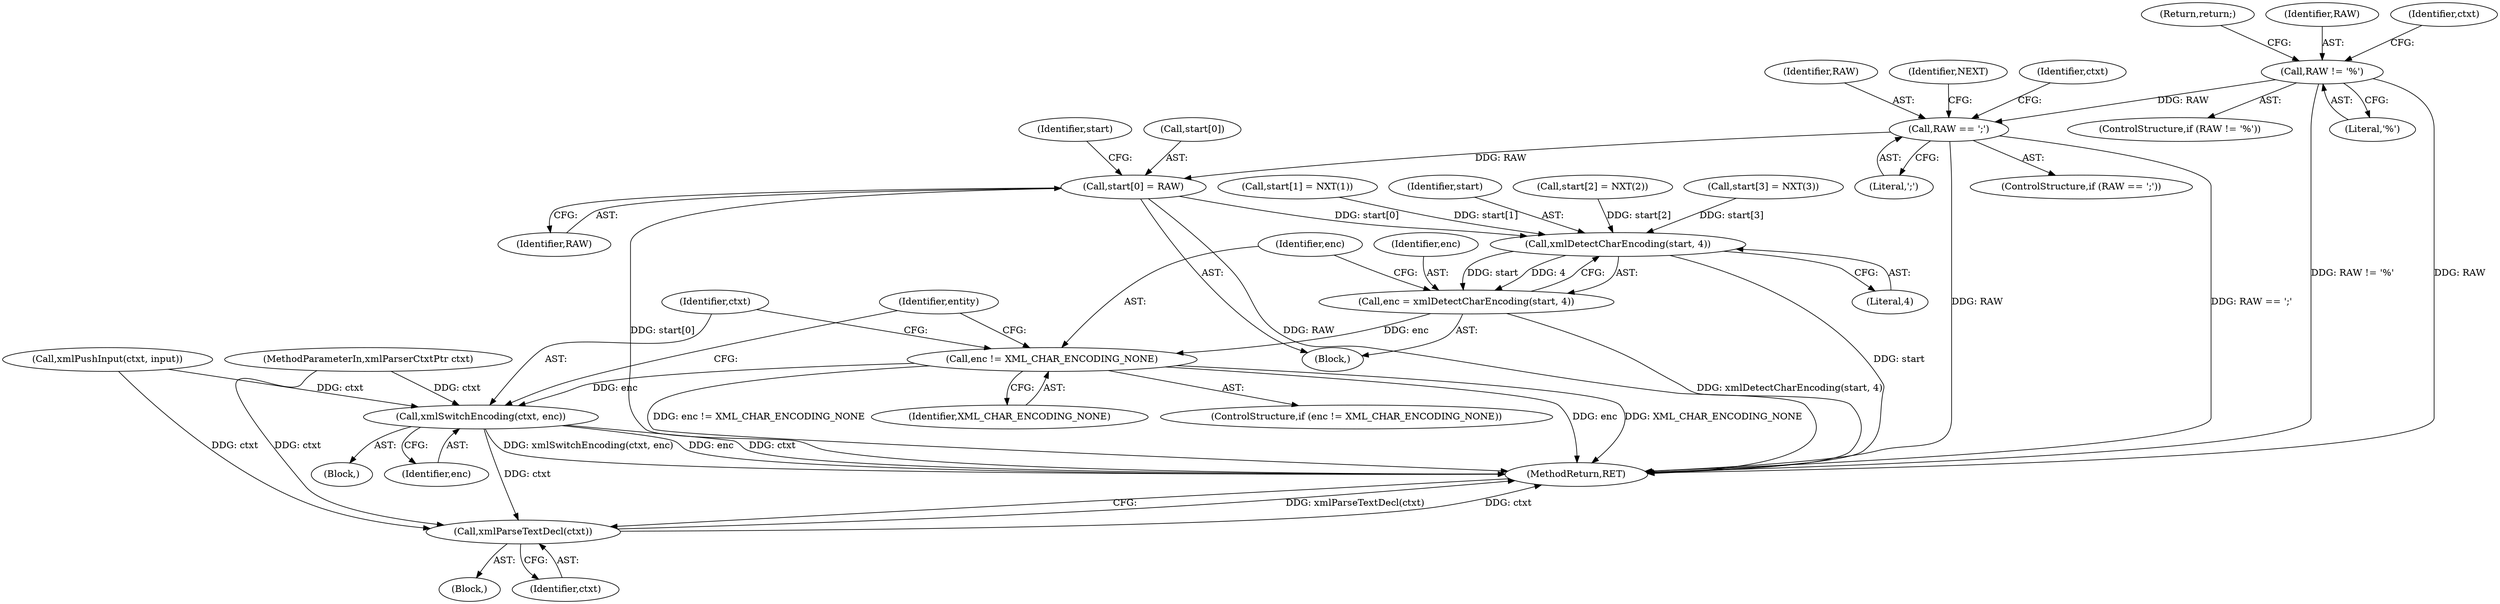 digraph "0_Chrome_d0947db40187f4708c58e64cbd6013faf9eddeed_38@array" {
"1000381" [label="(Call,start[0] = RAW)"];
"1000213" [label="(Call,RAW == ';')"];
"1000117" [label="(Call,RAW != '%')"];
"1000406" [label="(Call,xmlDetectCharEncoding(start, 4))"];
"1000404" [label="(Call,enc = xmlDetectCharEncoding(start, 4))"];
"1000410" [label="(Call,enc != XML_CHAR_ENCODING_NONE)"];
"1000414" [label="(Call,xmlSwitchEncoding(ctxt, enc))"];
"1000436" [label="(Call,xmlParseTextDecl(ctxt))"];
"1000436" [label="(Call,xmlParseTextDecl(ctxt))"];
"1000388" [label="(Identifier,start)"];
"1000385" [label="(Identifier,RAW)"];
"1000382" [label="(Call,start[0])"];
"1000413" [label="(Block,)"];
"1000435" [label="(Block,)"];
"1000437" [label="(Identifier,ctxt)"];
"1000411" [label="(Identifier,enc)"];
"1000212" [label="(ControlStructure,if (RAW == ';'))"];
"1000398" [label="(Call,start[3] = NXT(3))"];
"1000386" [label="(Call,start[1] = NXT(1))"];
"1000215" [label="(Literal,';')"];
"1000448" [label="(Identifier,ctxt)"];
"1000381" [label="(Call,start[0] = RAW)"];
"1000416" [label="(Identifier,enc)"];
"1000380" [label="(Block,)"];
"1000117" [label="(Call,RAW != '%')"];
"1000213" [label="(Call,RAW == ';')"];
"1000414" [label="(Call,xmlSwitchEncoding(ctxt, enc))"];
"1000120" [label="(Return,return;)"];
"1000406" [label="(Call,xmlDetectCharEncoding(start, 4))"];
"1000119" [label="(Literal,'%')"];
"1000118" [label="(Identifier,RAW)"];
"1000214" [label="(Identifier,RAW)"];
"1000108" [label="(MethodParameterIn,xmlParserCtxtPtr ctxt)"];
"1000354" [label="(Call,xmlPushInput(ctxt, input))"];
"1000404" [label="(Call,enc = xmlDetectCharEncoding(start, 4))"];
"1000409" [label="(ControlStructure,if (enc != XML_CHAR_ENCODING_NONE))"];
"1000217" [label="(Identifier,NEXT)"];
"1000410" [label="(Call,enc != XML_CHAR_ENCODING_NONE)"];
"1000421" [label="(Identifier,entity)"];
"1000451" [label="(MethodReturn,RET)"];
"1000407" [label="(Identifier,start)"];
"1000116" [label="(ControlStructure,if (RAW != '%'))"];
"1000408" [label="(Literal,4)"];
"1000412" [label="(Identifier,XML_CHAR_ENCODING_NONE)"];
"1000415" [label="(Identifier,ctxt)"];
"1000405" [label="(Identifier,enc)"];
"1000123" [label="(Identifier,ctxt)"];
"1000392" [label="(Call,start[2] = NXT(2))"];
"1000381" -> "1000380"  [label="AST: "];
"1000381" -> "1000385"  [label="CFG: "];
"1000382" -> "1000381"  [label="AST: "];
"1000385" -> "1000381"  [label="AST: "];
"1000388" -> "1000381"  [label="CFG: "];
"1000381" -> "1000451"  [label="DDG: start[0]"];
"1000381" -> "1000451"  [label="DDG: RAW"];
"1000213" -> "1000381"  [label="DDG: RAW"];
"1000381" -> "1000406"  [label="DDG: start[0]"];
"1000213" -> "1000212"  [label="AST: "];
"1000213" -> "1000215"  [label="CFG: "];
"1000214" -> "1000213"  [label="AST: "];
"1000215" -> "1000213"  [label="AST: "];
"1000217" -> "1000213"  [label="CFG: "];
"1000448" -> "1000213"  [label="CFG: "];
"1000213" -> "1000451"  [label="DDG: RAW"];
"1000213" -> "1000451"  [label="DDG: RAW == ';'"];
"1000117" -> "1000213"  [label="DDG: RAW"];
"1000117" -> "1000116"  [label="AST: "];
"1000117" -> "1000119"  [label="CFG: "];
"1000118" -> "1000117"  [label="AST: "];
"1000119" -> "1000117"  [label="AST: "];
"1000120" -> "1000117"  [label="CFG: "];
"1000123" -> "1000117"  [label="CFG: "];
"1000117" -> "1000451"  [label="DDG: RAW != '%'"];
"1000117" -> "1000451"  [label="DDG: RAW"];
"1000406" -> "1000404"  [label="AST: "];
"1000406" -> "1000408"  [label="CFG: "];
"1000407" -> "1000406"  [label="AST: "];
"1000408" -> "1000406"  [label="AST: "];
"1000404" -> "1000406"  [label="CFG: "];
"1000406" -> "1000451"  [label="DDG: start"];
"1000406" -> "1000404"  [label="DDG: start"];
"1000406" -> "1000404"  [label="DDG: 4"];
"1000392" -> "1000406"  [label="DDG: start[2]"];
"1000386" -> "1000406"  [label="DDG: start[1]"];
"1000398" -> "1000406"  [label="DDG: start[3]"];
"1000404" -> "1000380"  [label="AST: "];
"1000405" -> "1000404"  [label="AST: "];
"1000411" -> "1000404"  [label="CFG: "];
"1000404" -> "1000451"  [label="DDG: xmlDetectCharEncoding(start, 4)"];
"1000404" -> "1000410"  [label="DDG: enc"];
"1000410" -> "1000409"  [label="AST: "];
"1000410" -> "1000412"  [label="CFG: "];
"1000411" -> "1000410"  [label="AST: "];
"1000412" -> "1000410"  [label="AST: "];
"1000415" -> "1000410"  [label="CFG: "];
"1000421" -> "1000410"  [label="CFG: "];
"1000410" -> "1000451"  [label="DDG: enc"];
"1000410" -> "1000451"  [label="DDG: XML_CHAR_ENCODING_NONE"];
"1000410" -> "1000451"  [label="DDG: enc != XML_CHAR_ENCODING_NONE"];
"1000410" -> "1000414"  [label="DDG: enc"];
"1000414" -> "1000413"  [label="AST: "];
"1000414" -> "1000416"  [label="CFG: "];
"1000415" -> "1000414"  [label="AST: "];
"1000416" -> "1000414"  [label="AST: "];
"1000421" -> "1000414"  [label="CFG: "];
"1000414" -> "1000451"  [label="DDG: xmlSwitchEncoding(ctxt, enc)"];
"1000414" -> "1000451"  [label="DDG: enc"];
"1000414" -> "1000451"  [label="DDG: ctxt"];
"1000354" -> "1000414"  [label="DDG: ctxt"];
"1000108" -> "1000414"  [label="DDG: ctxt"];
"1000414" -> "1000436"  [label="DDG: ctxt"];
"1000436" -> "1000435"  [label="AST: "];
"1000436" -> "1000437"  [label="CFG: "];
"1000437" -> "1000436"  [label="AST: "];
"1000451" -> "1000436"  [label="CFG: "];
"1000436" -> "1000451"  [label="DDG: xmlParseTextDecl(ctxt)"];
"1000436" -> "1000451"  [label="DDG: ctxt"];
"1000354" -> "1000436"  [label="DDG: ctxt"];
"1000108" -> "1000436"  [label="DDG: ctxt"];
}
